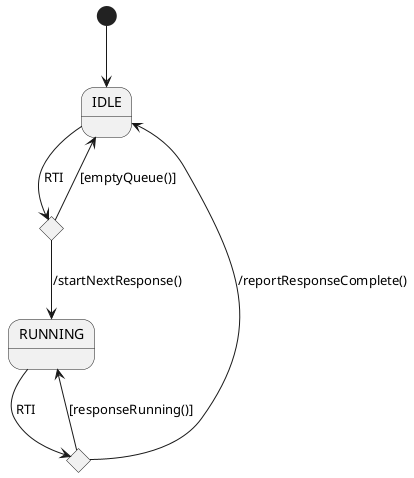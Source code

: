 @startuml

[*] --> IDLE

state IDLE {
}

state RUNNING {
}

state c1 <<choice>>
state c2 <<choice>>

IDLE --> c1: RTI
c1 --> IDLE: [emptyQueue()]
c1 --> RUNNING: /startNextResponse()

RUNNING --> c2: RTI
c2 --> RUNNING: [responseRunning()]
c2 --> IDLE: /reportResponseComplete()

@enduml
